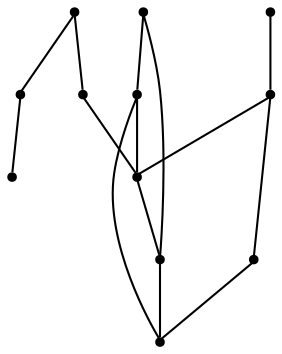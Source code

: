 graph {
  node [shape=point,comment="{\"directed\":false,\"doi\":\"10.1007/978-3-642-11805-0_9\",\"figure\":\"6 (4)\"}"]

  v0 [pos="1688.4962214980014,1160.8073868722627"]
  v1 [pos="1691.1044257940248,1495.982286788478"]
  v2 [pos="1638.0973324620445,1250.1877799525405"]
  v3 [pos="1592.771917103612,1414.6850601427484"]
  v4 [pos="1571.4112755531487,1350.575350559119"]
  v5 [pos="1536.488423405137,1332.7677833788323"]
  v6 [pos="1542.3375249818314,1160.8073868722627"]
  v7 [pos="1531.9256724335426,1497.2453471328272"]
  v8 [pos="1483.1320891446844,1250.1877799525405"]
  v9 [pos="1437.2614978169283,1414.6850601427484"]
  v10 [pos="1392.718995489076,1497.228556361343"]
  v11 [pos="1396.7230182381563,1160.8073868722627"]

  v10 -- v7 [id="-2",pos="1392.718995489076,1497.228556361343 1531.9256724335426,1497.2453471328272 1531.9256724335426,1497.2453471328272 1531.9256724335426,1497.2453471328272"]
  v7 -- v1 [id="-3",pos="1531.9256724335426,1497.2453471328272 1691.1044257940248,1495.982286788478 1691.1044257940248,1495.982286788478 1691.1044257940248,1495.982286788478"]
  v9 -- v3 [id="-6",pos="1437.2614978169283,1414.6850601427484 1592.771917103612,1414.6850601427484 1592.771917103612,1414.6850601427484 1592.771917103612,1414.6850601427484"]
  v8 -- v2 [id="-9",pos="1483.1320891446844,1250.1877799525405 1638.0973324620445,1250.1877799525405 1638.0973324620445,1250.1877799525405 1638.0973324620445,1250.1877799525405"]
  v11 -- v6 [id="-12",pos="1396.7230182381563,1160.8073868722627 1542.3375249818314,1160.8073868722627 1542.3375249818314,1160.8073868722627 1542.3375249818314,1160.8073868722627"]
  v6 -- v0 [id="-13",pos="1542.3375249818314,1160.8073868722627 1688.4962214980014,1160.8073868722627 1688.4962214980014,1160.8073868722627 1688.4962214980014,1160.8073868722627"]
  v11 -- v4 [id="-16",pos="1396.7230182381563,1160.8073868722627 1415.069015148074,1185.7153515440045 1481.8644444665242,1222.3037146366005 1509.272317717796,1230.7358619921135 1530.7258526469384,1237.3299286813447 1543.4686609312544,1242.4110450975822 1552.1541918377543,1246.7375944195371 1559.3804059405659,1250.334762804436 1569.4420313635537,1259.7547672156131 1574.62929942996,1269.5166927915632 1584.9577706270438,1288.9612965901692 1575.3922976471656,1328.2256252866803 1571.4112755531487,1350.575350559119"]
  v9 -- v8 [id="-18",pos="1437.2614978169283,1414.6850601427484 1416.8160469232603,1387.2637586651426 1415.0522179891896,1344.6564128066555 1425.5434434757676,1319.2430713537967 1426.6776334540787,1316.500324272387 1427.9535812732784,1313.957794420647 1429.3628883539243,1311.6569499160305 1435.8719146728515,1301.0365325465348 1438.5530975341796,1295.90135493423 1449.0817348746366,1285.3807917739407 1449.602955804869,1284.855571353797 1450.1241767351016,1284.334548626524 1450.6411983756132,1283.8177235921225 1461.4743478464525,1272.9179688424776 1470.176548660633,1263.4561147054037 1483.1320891446844,1250.1877799525405"]
  v8 -- v5 [id="-19",pos="1483.1320891446844,1250.1877799525405 1497.3093048095702,1258.72111714681 1510.7735001674916,1267.974485871286 1518.0579953215843,1280.137237363873 1524.0875391050827,1290.2241661302971 1531.0051690389944,1300.798917689468 1533.898988661655,1312.5488960497307 1535.6044092932411,1319.4890815966057 1536.4884234051372,1326.549855411414 1536.488423405137,1332.7677833788323"]
  v1 -- v2 [id="-21",pos="1691.1044257940248,1495.982286788478 1678.7191297664199,1489.3966790863963 1669.5665869424508,1473.182390756318 1664.2250904171965,1452.6958687059807 1662.1986149987508,1444.905459548488 1661.2353233869685,1436.4024602254233 1660.2054793956668,1428.4828130086264 1658.3623729617095,1414.3108930645567 1660.6765633516532,1399.1180433331115 1661.9651090400162,1384.9501938790986 1664.6170241245002,1355.839829832135 1661.7023353044376,1328.0462693185518 1653.6755838793376,1299.7235450975822 1648.9679255995638,1283.1050062237364 1646.4160299611644,1265.6861072424688 1638.0973324620445,1250.1877799525405"]
  v7 -- v5 [id="-22",pos="1531.9256724335426,1497.2453471328272 1532.969164116438,1493.6399105650007 1534.1324946203897,1489.8843746763287 1535.4084424395894,1485.9454123294715 1546.4958398153615,1451.7912022908529 1530.9509600262309,1409.3924690477777 1533.3568985340207,1415.5238991014885 1523.3536814135173,1389.9978559551816 1525.6052642112554,1369.290509819262 1536.488423405137,1332.7677833788323"]
  v4 -- v5 [id="-24",pos="1571.4112755531487,1350.575350559119 1568.6873044745867,1348.2618493744822 1565.580848090593,1345.9945864128345 1561.7614032124363,1343.552037973115 1555.736058718659,1339.7005911624794 1549.68984502748,1336.7828130086264 1536.488423405137,1332.7677833788323"]
  v5 -- v3 [id="-25",pos="1536.488423405137,1332.7677833788323 1537.2140097684637,1340.2465456413502 1538.4357485749,1346.9239301739317 1540.4413547959439,1353.5262650460909 1543.847996769395,1364.705357175885 1551.0534689260082,1375.0008985577208 1557.3789990092432,1384.7876286824544 1565.022088055278,1396.5920498472271 1578.4404729798782,1405.9913201996776 1592.771917103612,1414.6850601427484"]
  v3 -- v2 [id="-26",pos="1592.771917103612,1414.6850601427484 1594.5023744095204,1390.6315803759026 1597.679709713958,1366.797843470718 1602.0496432991913,1342.2097938768793 1606.2820183332576,1318.405313618978 1614.1586133380267,1290.903556361343 1625.9799956565678,1269.3999206080582 1629.7703000090842,1262.5015847870798 1633.6232119538063,1256.2868368900183 1638.0973324620445,1250.1877799525405"]
}